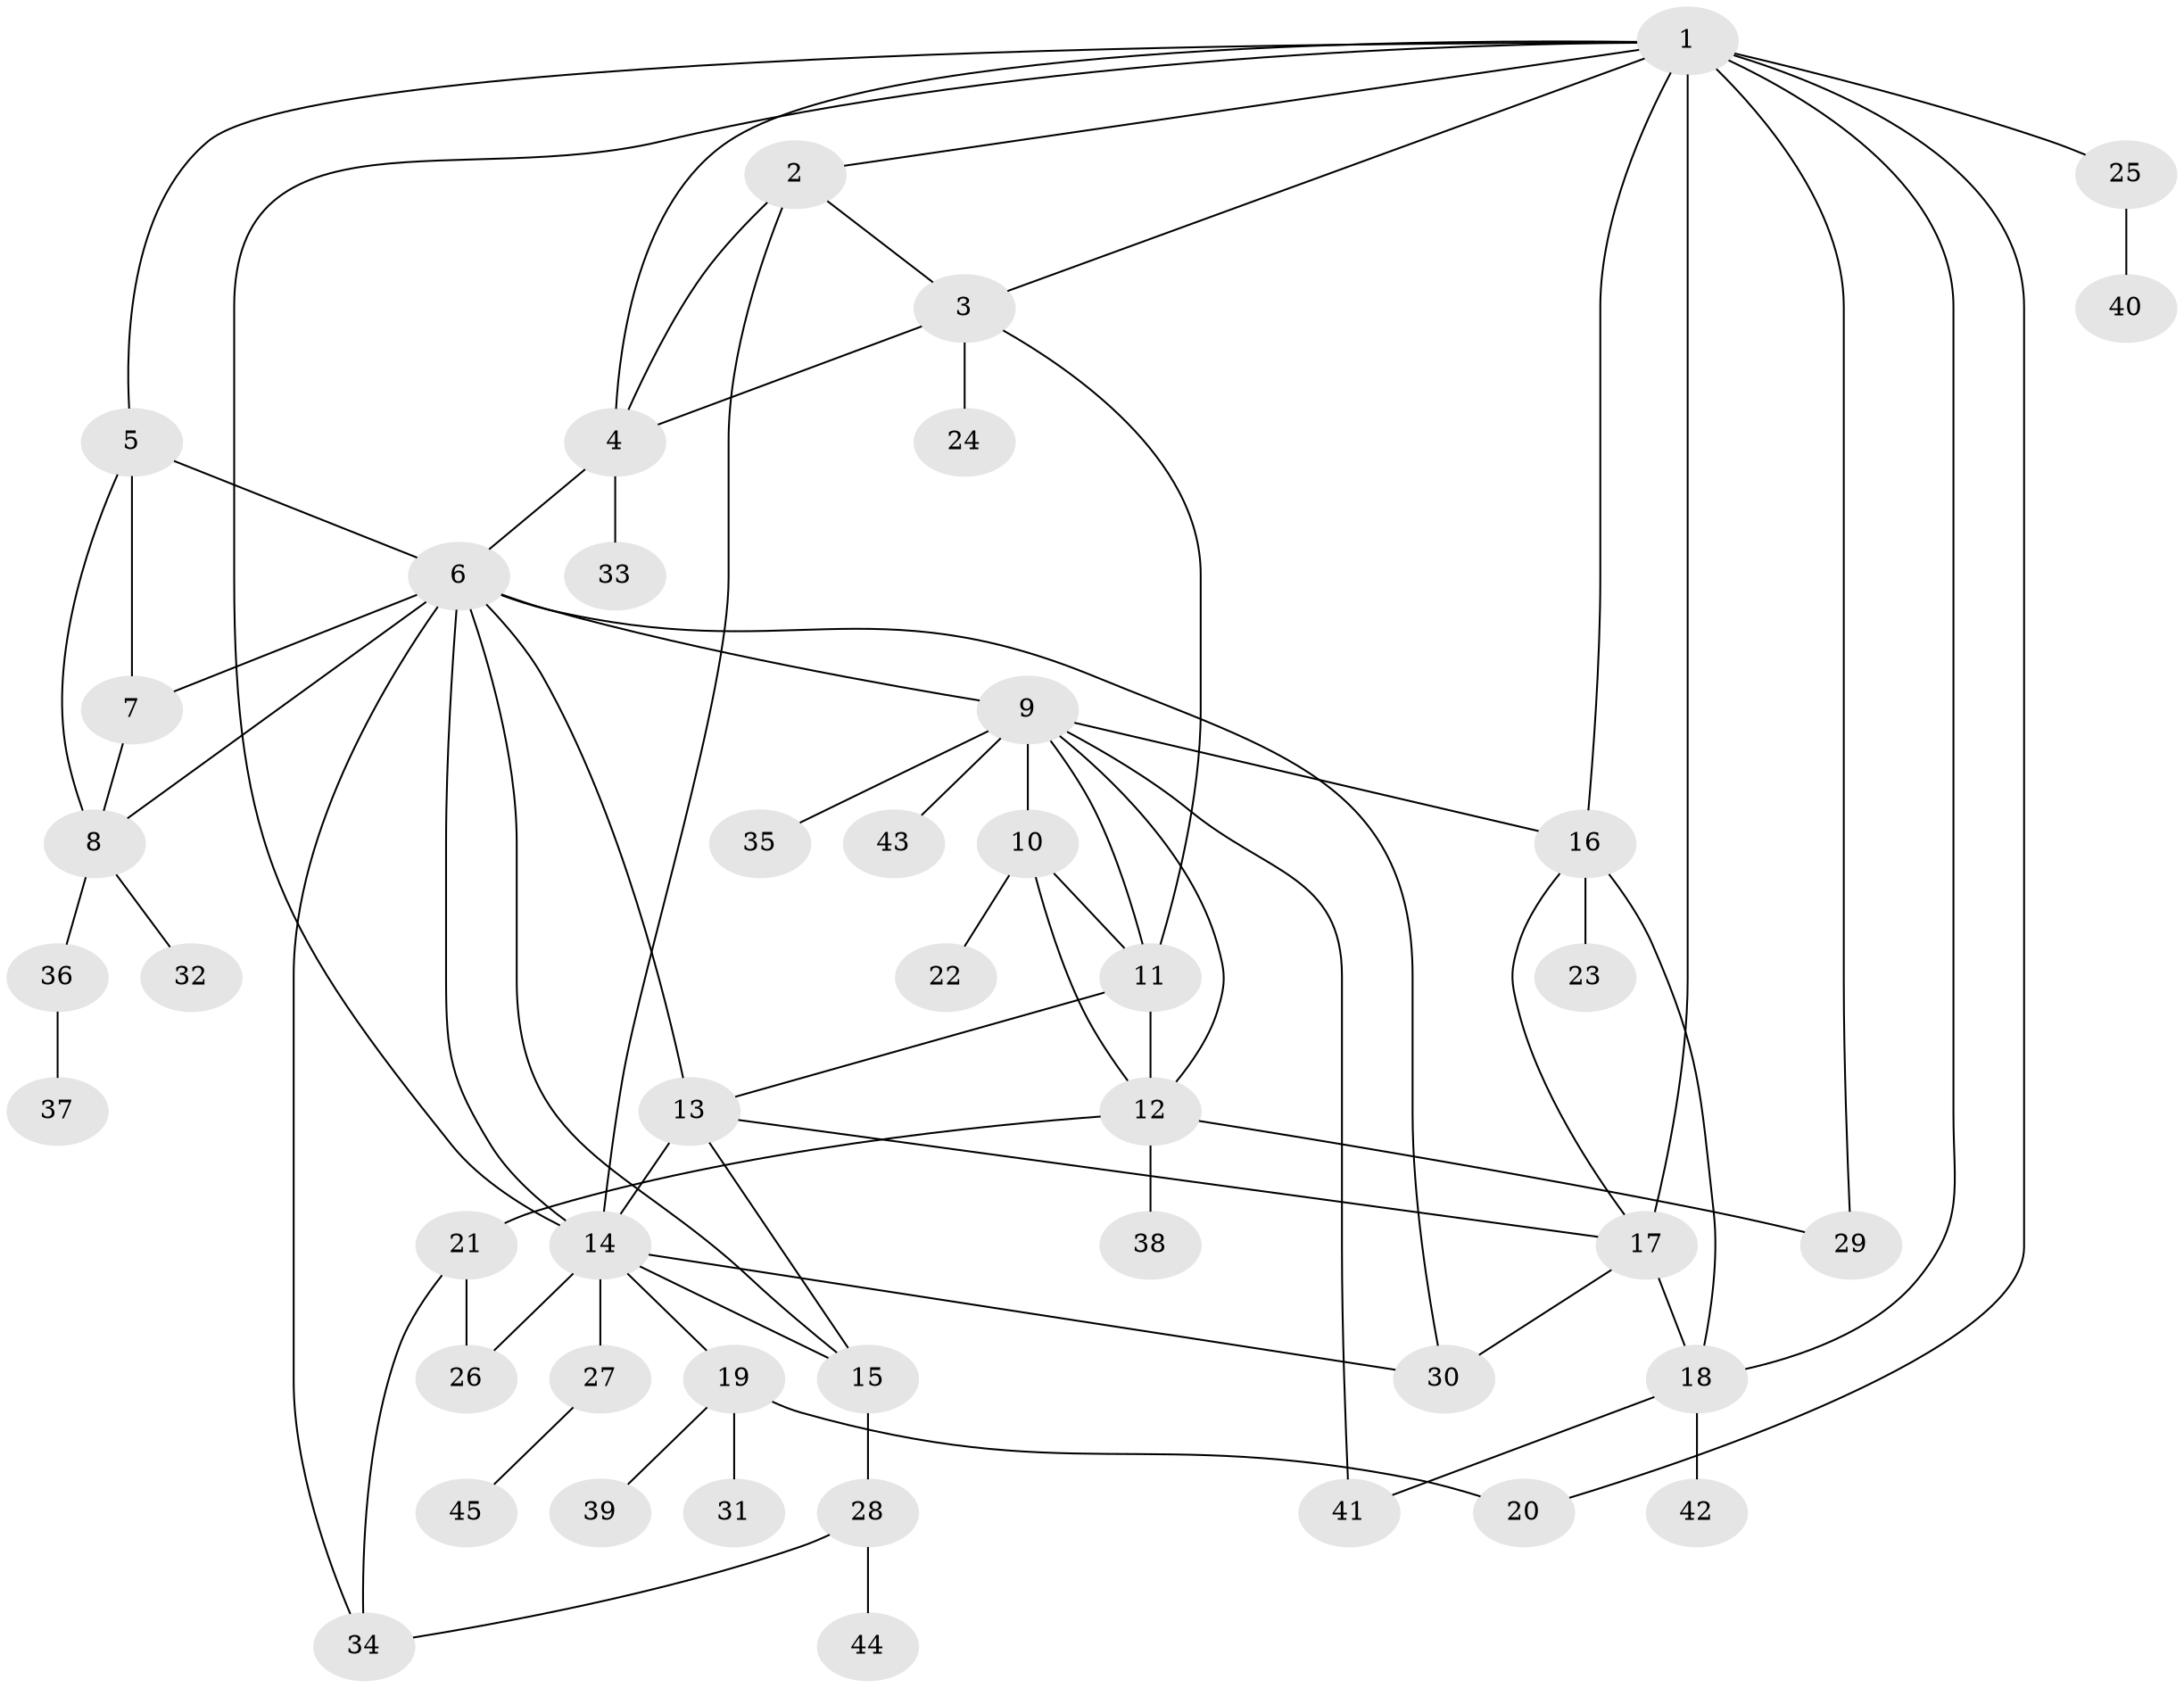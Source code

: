 // original degree distribution, {6: 0.06896551724137931, 5: 0.06896551724137931, 9: 0.04597701149425287, 4: 0.034482758620689655, 7: 0.022988505747126436, 8: 0.011494252873563218, 11: 0.011494252873563218, 1: 0.5057471264367817, 2: 0.19540229885057472, 3: 0.034482758620689655}
// Generated by graph-tools (version 1.1) at 2025/37/03/09/25 02:37:21]
// undirected, 45 vertices, 74 edges
graph export_dot {
graph [start="1"]
  node [color=gray90,style=filled];
  1;
  2;
  3;
  4;
  5;
  6;
  7;
  8;
  9;
  10;
  11;
  12;
  13;
  14;
  15;
  16;
  17;
  18;
  19;
  20;
  21;
  22;
  23;
  24;
  25;
  26;
  27;
  28;
  29;
  30;
  31;
  32;
  33;
  34;
  35;
  36;
  37;
  38;
  39;
  40;
  41;
  42;
  43;
  44;
  45;
  1 -- 2 [weight=1.0];
  1 -- 3 [weight=1.0];
  1 -- 4 [weight=1.0];
  1 -- 5 [weight=1.0];
  1 -- 14 [weight=1.0];
  1 -- 16 [weight=1.0];
  1 -- 17 [weight=6.0];
  1 -- 18 [weight=1.0];
  1 -- 20 [weight=1.0];
  1 -- 25 [weight=1.0];
  1 -- 29 [weight=1.0];
  2 -- 3 [weight=1.0];
  2 -- 4 [weight=1.0];
  2 -- 14 [weight=1.0];
  3 -- 4 [weight=1.0];
  3 -- 11 [weight=1.0];
  3 -- 24 [weight=4.0];
  4 -- 6 [weight=1.0];
  4 -- 33 [weight=1.0];
  5 -- 6 [weight=1.0];
  5 -- 7 [weight=2.0];
  5 -- 8 [weight=1.0];
  6 -- 7 [weight=1.0];
  6 -- 8 [weight=1.0];
  6 -- 9 [weight=1.0];
  6 -- 13 [weight=1.0];
  6 -- 14 [weight=1.0];
  6 -- 15 [weight=1.0];
  6 -- 30 [weight=1.0];
  6 -- 34 [weight=1.0];
  7 -- 8 [weight=1.0];
  8 -- 32 [weight=1.0];
  8 -- 36 [weight=2.0];
  9 -- 10 [weight=1.0];
  9 -- 11 [weight=1.0];
  9 -- 12 [weight=1.0];
  9 -- 16 [weight=1.0];
  9 -- 35 [weight=1.0];
  9 -- 41 [weight=1.0];
  9 -- 43 [weight=1.0];
  10 -- 11 [weight=1.0];
  10 -- 12 [weight=1.0];
  10 -- 22 [weight=2.0];
  11 -- 12 [weight=1.0];
  11 -- 13 [weight=1.0];
  12 -- 21 [weight=1.0];
  12 -- 29 [weight=1.0];
  12 -- 38 [weight=1.0];
  13 -- 14 [weight=3.0];
  13 -- 15 [weight=1.0];
  13 -- 17 [weight=1.0];
  14 -- 15 [weight=1.0];
  14 -- 19 [weight=1.0];
  14 -- 26 [weight=1.0];
  14 -- 27 [weight=1.0];
  14 -- 30 [weight=1.0];
  15 -- 28 [weight=1.0];
  16 -- 17 [weight=1.0];
  16 -- 18 [weight=1.0];
  16 -- 23 [weight=1.0];
  17 -- 18 [weight=1.0];
  17 -- 30 [weight=1.0];
  18 -- 41 [weight=1.0];
  18 -- 42 [weight=1.0];
  19 -- 20 [weight=1.0];
  19 -- 31 [weight=1.0];
  19 -- 39 [weight=1.0];
  21 -- 26 [weight=1.0];
  21 -- 34 [weight=1.0];
  25 -- 40 [weight=1.0];
  27 -- 45 [weight=1.0];
  28 -- 34 [weight=1.0];
  28 -- 44 [weight=1.0];
  36 -- 37 [weight=1.0];
}
